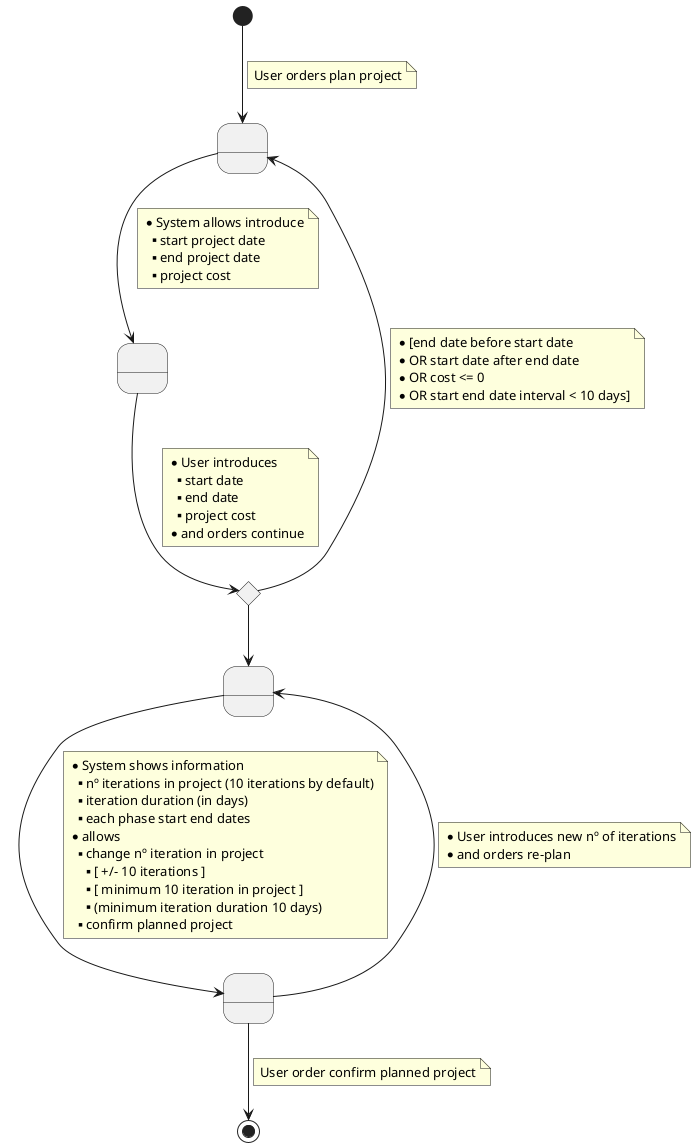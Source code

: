 @startuml

state 1 as " "
state 2 as " "
state 3 <<choice>>
state 4 as " "
state 5 as " "

[*] --> 1
note on link
    User orders plan project
end note
1 --> 2
note on link
    * System allows introduce
    ** start project date
    ** end project date
    ** project cost
end note
2 --> 3
note on link
    * User introduces
    ** start date
    ** end date
    ** project cost
    * and orders continue
end note
3 --> 1
note on link
    * [end date before start date
    * OR start date after end date
    * OR cost <= 0
    * OR start end date interval < 10 days]
end note
3 --> 4
4 --> 5
note on link
    * System shows information
    ** nº iterations in project (10 iterations by default)
    ** iteration duration (in days)
    **each phase start end dates
    * allows
    ** change nº iteration in project
    *** [ +/- 10 iterations ]
    ***[ minimum 10 iteration in project ]
    ***(minimum iteration duration 10 days)
    ** confirm planned project
end note
5 --> 4
note on link
    * User introduces new nº of iterations
    * and orders re-plan
end note
5 --> [*]
note on link
    User order confirm planned project
end note
@enduml
